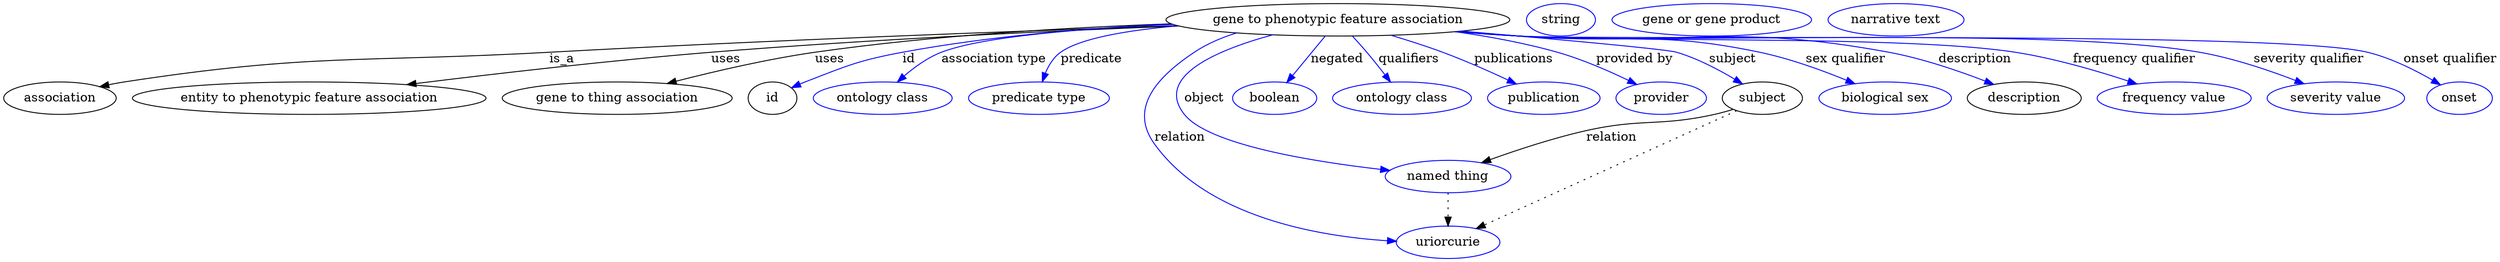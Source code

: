 digraph {
	graph [bb="0,0,2262.3,283"];
	node [label="\N"];
	"gene to phenotypic feature association"	 [height=0.5,
		label="gene to phenotypic feature association",
		pos="1208,265",
		width=4.0621];
	association	 [height=0.5,
		pos="50.046,178",
		width=1.3902];
	"gene to phenotypic feature association" -> association	 [label=is_a,
		lp="496.05,221.5",
		pos="e,86.88,190.33 1068.3,259.62 922.64,253.64 687.69,242.96 485.05,229 318.13,217.5 274.36,227.53 110.05,196 105.66,195.16 101.14,194.12 \
96.64,192.98"];
	"entity to phenotypic feature association"	 [height=0.5,
		pos="268.05,178",
		width=4.1524];
	"gene to phenotypic feature association" -> "entity to phenotypic feature association"	 [label=uses,
		lp="643.05,221.5",
		pos="e,357.32,192.5 1069.1,259.34 952.04,253.86 780.33,244.12 631.05,229 541.55,219.93 440.21,205.33 367.4,194.07"];
	"gene to thing association"	 [height=0.5,
		pos="534.05,178",
		width=2.7442];
	"gene to phenotypic feature association" -> "gene to thing association"	 [label=uses,
		lp="741.05,221.5",
		pos="e,583.61,193.62 1065.2,261.02 969.58,256.7 841.12,247.71 729.05,229 682.95,221.3 631.87,207.76 593.56,196.56"];
	id	 [height=0.5,
		pos="678.05,178",
		width=0.75];
	"gene to phenotypic feature association" -> id	 [color=blue,
		label=id,
		lp="812.55,221.5",
		pos="e,699.55,189.29 1077.7,256.84 980.73,250.11 856.98,239.92 807.05,229 764.2,219.63 754.4,213.17 714.05,196 712.26,195.24 710.44,194.43 \
708.61,193.6",
		style=solid];
	"association type"	 [color=blue,
		height=0.5,
		label="ontology class",
		pos="785.05,178",
		width=1.7151];
	"gene to phenotypic feature association" -> "association type"	 [color=blue,
		label="association type",
		lp="889.05,221.5",
		pos="e,800.23,195.57 1068.3,259.7 983.55,254.84 884.46,245.74 845.05,229 831.11,223.08 818,212.73 807.61,202.9",
		style=solid];
	predicate	 [color=blue,
		height=0.5,
		label="predicate type",
		pos="925.05,178",
		width=1.679];
	"gene to phenotypic feature association" -> predicate	 [color=blue,
		label=predicate,
		lp="974.05,221.5",
		pos="e,928.93,196.16 1073.5,257.91 1021.4,252.81 969.47,244.04 949.05,229 941.32,223.31 935.99,214.49 932.35,205.78",
		style=solid];
	object	 [color=blue,
		height=0.5,
		label="named thing",
		pos="1306,91",
		width=1.5346];
	"gene to phenotypic feature association" -> object	 [color=blue,
		label=object,
		lp="1085,178",
		pos="e,1255.6,98.447 1151.9,248.34 1101.2,230.36 1038.8,198.99 1068,160 1089.4,131.55 1182.5,111.06 1245.7,100.12",
		style=solid];
	relation	 [color=blue,
		height=0.5,
		label=uriorcurie,
		pos="1306,18",
		width=1.2638];
	"gene to phenotypic feature association" -> relation	 [color=blue,
		label=relation,
		lp="1070,134.5",
		pos="e,1261.8,22.228 1123.7,250.21 1108.3,245.1 1093,238.23 1080,229 1041.4,201.54 1022.9,166.51 1049,127 1093.9,59.194 1190.4,33.447 \
1251.5,23.754",
		style=solid];
	negated	 [color=blue,
		height=0.5,
		label=boolean,
		pos="1149,178",
		width=1.0652];
	"gene to phenotypic feature association" -> negated	 [color=blue,
		label=negated,
		lp="1204.5,221.5",
		pos="e,1160.9,195.41 1195.8,246.97 1187.4,234.56 1176.1,217.88 1166.7,204.03",
		style=solid];
	qualifiers	 [color=blue,
		height=0.5,
		label="ontology class",
		pos="1267,178",
		width=1.7151];
	"gene to phenotypic feature association" -> qualifiers	 [color=blue,
		label=qualifiers,
		lp="1268,221.5",
		pos="e,1255,195.71 1220.3,246.97 1228.6,234.64 1239.9,218.1 1249.2,204.3",
		style=solid];
	publications	 [color=blue,
		height=0.5,
		label=publication,
		pos="1397,178",
		width=1.3902];
	"gene to phenotypic feature association" -> publications	 [color=blue,
		label=publications,
		lp="1362.5,221.5",
		pos="e,1369.2,193.23 1253.7,247.7 1268,242.02 1283.8,235.5 1298,229 1319,219.46 1341.8,207.77 1360.3,198",
		style=solid];
	"provided by"	 [color=blue,
		height=0.5,
		label=provider,
		pos="1505,178",
		width=1.1193];
	"gene to phenotypic feature association" -> "provided by"	 [color=blue,
		label="provided by",
		lp="1469,221.5",
		pos="e,1480.4,192.32 1307,251.64 1337.3,246.18 1370.4,238.78 1400,229 1424.9,220.79 1451.4,207.88 1471.6,197.1",
		style=solid];
	subject	 [height=0.5,
		pos="1599,178",
		width=0.99297];
	"gene to phenotypic feature association" -> subject	 [color=blue,
		label=subject,
		lp="1560.5,221.5",
		pos="e,1577.9,192.64 1314.5,252.61 1398.2,242.8 1501.4,230.51 1506,229 1528.4,221.8 1551.6,209.09 1569.3,198.16",
		style=solid];
	"sex qualifier"	 [color=blue,
		height=0.5,
		label="biological sex",
		pos="1713,178",
		width=1.661];
	"gene to phenotypic feature association" -> "sex qualifier"	 [color=blue,
		label="sex qualifier",
		lp="1666,221.5",
		pos="e,1681.8,193.37 1312.6,252.36 1329.5,250.47 1346.7,248.61 1363,247 1461.1,237.31 1488.1,251.36 1584,229 1614.7,221.85 1647.7,208.7 \
1672.7,197.54",
		style=solid];
	description	 [height=0.5,
		pos="1841,178",
		width=1.3902];
	"gene to phenotypic feature association" -> description	 [color=blue,
		label=description,
		lp="1785.5,221.5",
		pos="e,1810.6,192.41 1310.9,252.13 1328.3,250.22 1346.2,248.42 1363,247 1514.3,234.24 1555.4,259.83 1704,229 1737.8,222 1774.3,208.07 \
1801.1,196.54",
		style=solid];
	"frequency qualifier"	 [color=blue,
		height=0.5,
		label="frequency value",
		pos="1977,178",
		width=1.8776];
	"gene to phenotypic feature association" -> "frequency qualifier"	 [color=blue,
		label="frequency qualifier",
		lp="1930,221.5",
		pos="e,1940,193.22 1310.1,252.03 1327.7,250.11 1345.9,248.33 1363,247 1565.7,231.26 1619.9,264.74 1820,229 1858.1,222.2 1899.6,208.41 \
1930.4,196.88",
		style=solid];
	"severity qualifier"	 [color=blue,
		height=0.5,
		label="severity value",
		pos="2122,178",
		width=1.661];
	"gene to phenotypic feature association" -> "severity qualifier"	 [color=blue,
		label="severity qualifier",
		lp="2082.5,221.5",
		pos="e,2090.2,193.37 1309.2,251.97 1327.1,250.03 1345.6,248.26 1363,247 1501.2,237 1850.1,255.68 1986,229 2019,222.53 2054.5,209 2080.9,\
197.49",
		style=solid];
	"onset qualifier"	 [color=blue,
		height=0.5,
		label=onset,
		pos="2233,178",
		width=0.81243];
	"gene to phenotypic feature association" -> "onset qualifier"	 [color=blue,
		label="onset qualifier",
		lp="2209.5,221.5",
		pos="e,2213.4,191.38 1308.8,251.93 1326.8,249.98 1345.5,248.22 1363,247 1448.4,241.06 2050.1,249.96 2133,229 2158.8,222.49 2185.5,208.44 \
2204.8,196.73",
		style=solid];
	association_id	 [color=blue,
		height=0.5,
		label=string,
		pos="1403,265",
		width=0.84854];
	object -> relation	 [pos="e,1306,36.09 1306,72.955 1306,64.883 1306,55.176 1306,46.182",
		style=dotted];
	subject -> object	 [label=relation,
		lp="1459,134.5",
		pos="e,1338.2,105.67 1571.8,165.95 1566,163.72 1559.9,161.6 1554,160 1503.7,146.22 1488.4,155.48 1438,142 1407,133.7 1373.2,120.57 1347.6,\
109.71"];
	subject -> relation	 [pos="e,1332.8,32.59 1574.6,164.63 1522.8,136.34 1401.9,70.318 1341.6,37.39",
		style=dotted];
	"gene to phenotypic feature association_subject"	 [color=blue,
		height=0.5,
		label="gene or gene product",
		pos="1537,265",
		width=2.3651];
	"entity to phenotypic feature association_description"	 [color=blue,
		height=0.5,
		label="narrative text",
		pos="1698,265",
		width=1.6068];
}
